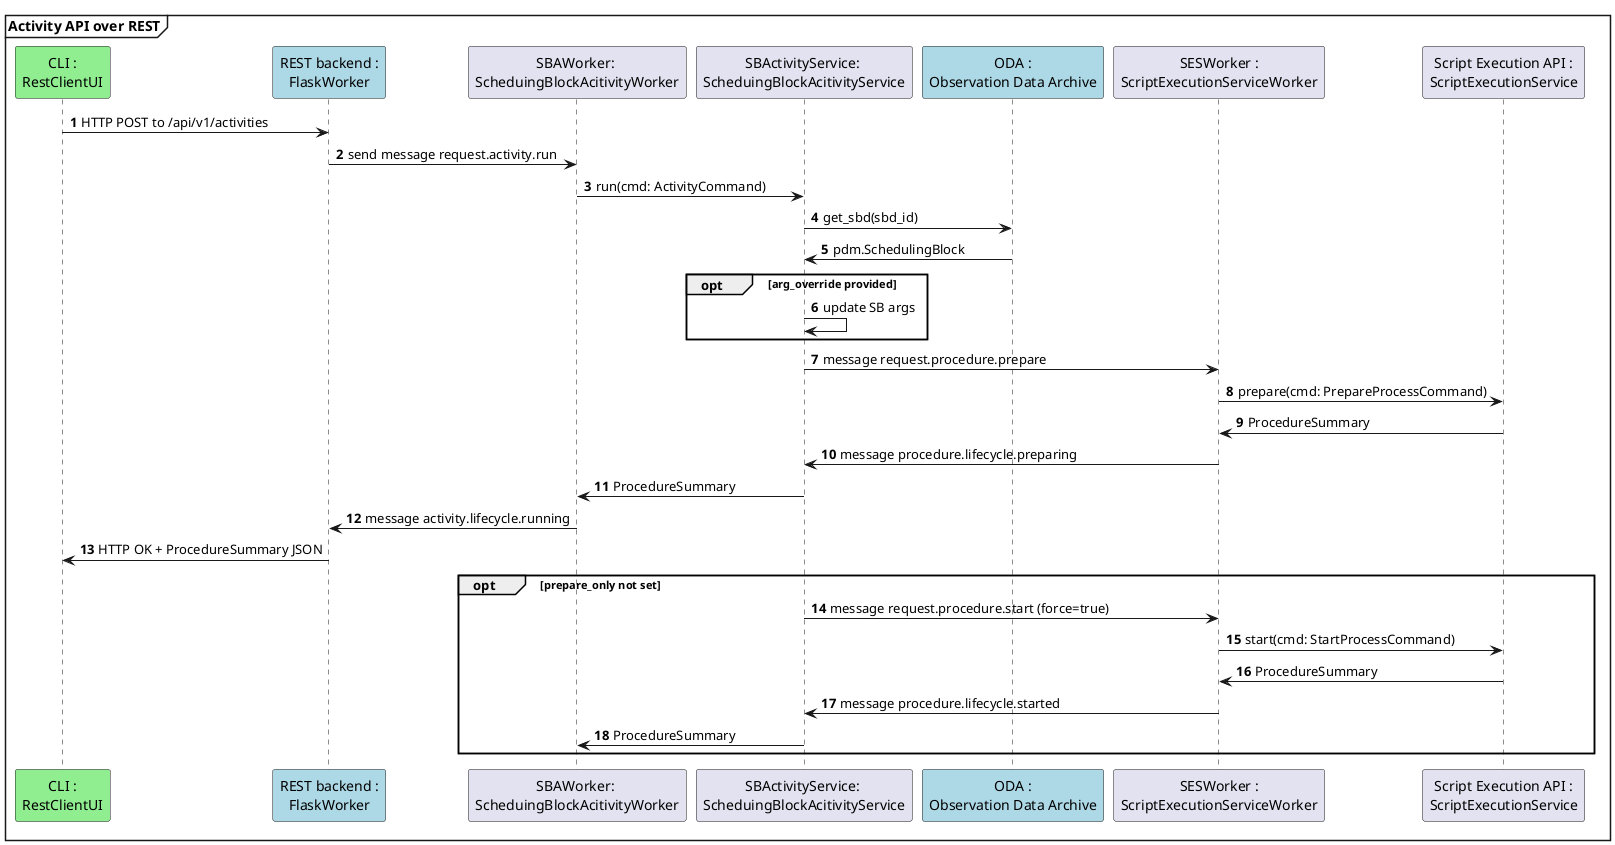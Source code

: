 @startuml
'https://plantuml.com/sequence-diagram


mainframe **Activity API over REST**

autonumber

participant cli as "CLI :\nRestClientUI" #lightgreen
participant FlaskWorker as "REST backend :\nFlaskWorker" #lightblue
participant SBActivityWorker as "SBAWorker: \nScheduingBlockAcitivityWorker"
participant SBActivityService as "SBActivityService: \nScheduingBlockAcitivityService"
participant ODA as "ODA :\nObservation Data Archive" #lightblue
participant ScriptExecutionServiceWorker as "SESWorker :\nScriptExecutionServiceWorker"
participant ScriptExecutionService as "Script Execution API :\nScriptExecutionService"

cli -> FlaskWorker: HTTP POST to /api/v1/activities

FlaskWorker -> SBActivityWorker: send message request.activity.run

SBActivityWorker -> SBActivityService: run(cmd: ActivityCommand)

SBActivityService -> ODA: get_sbd(sbd_id)
ODA -> SBActivityService: pdm.SchedulingBlock
opt arg_override provided
SBActivityService -> SBActivityService: update SB args
end

SBActivityService -> ScriptExecutionServiceWorker: message request.procedure.prepare

ScriptExecutionServiceWorker -> ScriptExecutionService: prepare(cmd: PrepareProcessCommand)

ScriptExecutionService -> ScriptExecutionServiceWorker: ProcedureSummary

ScriptExecutionServiceWorker -> SBActivityService: message procedure.lifecycle.preparing

SBActivityService -> SBActivityWorker: ProcedureSummary

SBActivityWorker -> FlaskWorker: message activity.lifecycle.running

cli <- FlaskWorker: HTTP OK + ProcedureSummary JSON

opt prepare_only not set
SBActivityService -> ScriptExecutionServiceWorker: message request.procedure.start (force=true)

ScriptExecutionServiceWorker -> ScriptExecutionService: start(cmd: StartProcessCommand)

ScriptExecutionService -> ScriptExecutionServiceWorker: ProcedureSummary

ScriptExecutionServiceWorker -> SBActivityService: message procedure.lifecycle.started

SBActivityService -> SBActivityWorker: ProcedureSummary

end

@enduml
